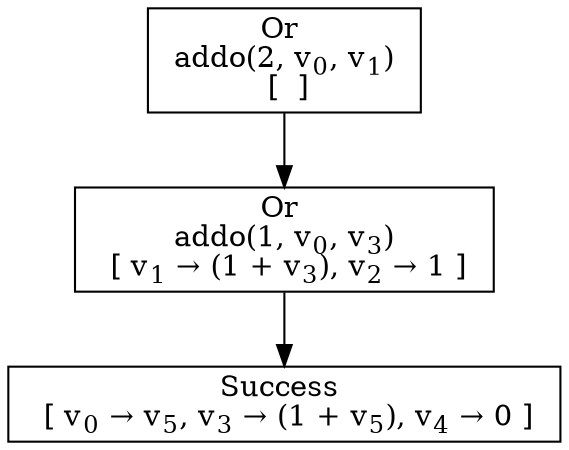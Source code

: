 digraph {
    graph [rankdir=TB
          ,bgcolor=transparent];
    node [shape=box
         ,fillcolor=white
         ,style=filled];
    0 [label=<Or <BR/> addo(2, v<SUB>0</SUB>, v<SUB>1</SUB>) <BR/>  [  ] >];
    1 [label=<Or <BR/> addo(1, v<SUB>0</SUB>, v<SUB>3</SUB>) <BR/>  [ v<SUB>1</SUB> &rarr; (1 + v<SUB>3</SUB>), v<SUB>2</SUB> &rarr; 1 ] >];
    2 [label=<Success <BR/>  [ v<SUB>0</SUB> &rarr; v<SUB>5</SUB>, v<SUB>3</SUB> &rarr; (1 + v<SUB>5</SUB>), v<SUB>4</SUB> &rarr; 0 ] >];
    0 -> 1 [label=""];
    1 -> 2 [label=""];
}